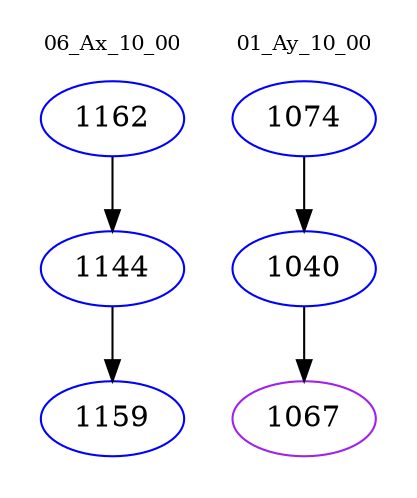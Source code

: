 digraph{
subgraph cluster_0 {
color = white
label = "06_Ax_10_00";
fontsize=10;
T0_1162 [label="1162", color="blue"]
T0_1162 -> T0_1144 [color="black"]
T0_1144 [label="1144", color="blue"]
T0_1144 -> T0_1159 [color="black"]
T0_1159 [label="1159", color="blue"]
}
subgraph cluster_1 {
color = white
label = "01_Ay_10_00";
fontsize=10;
T1_1074 [label="1074", color="blue"]
T1_1074 -> T1_1040 [color="black"]
T1_1040 [label="1040", color="blue"]
T1_1040 -> T1_1067 [color="black"]
T1_1067 [label="1067", color="purple"]
}
}
